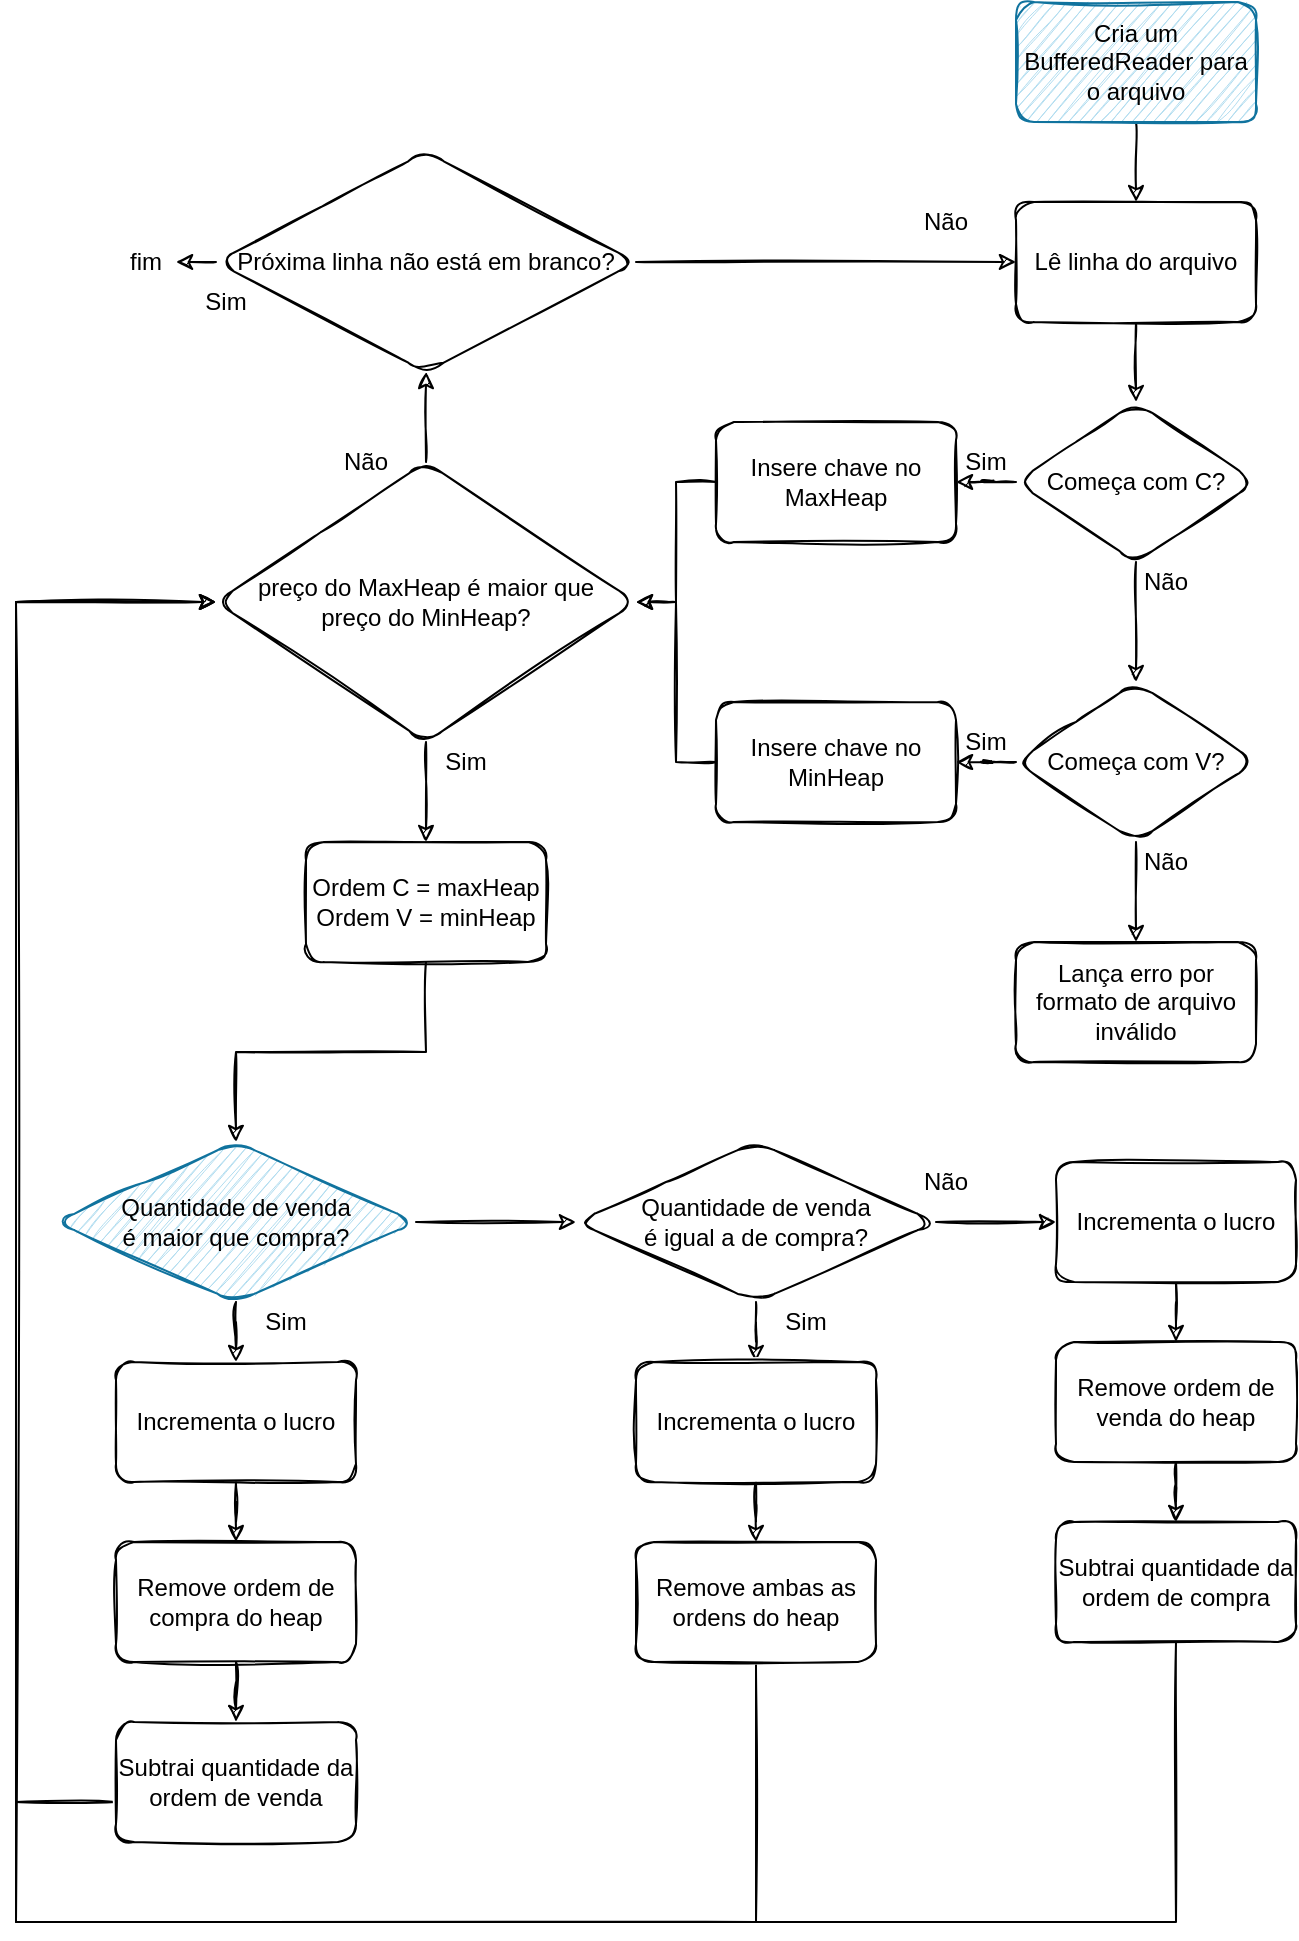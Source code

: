 <mxfile version="15.2.9" type="device"><diagram id="faGRJy0unKTVg0tes7JY" name="Page-1"><mxGraphModel dx="2844" dy="2579" grid="1" gridSize="10" guides="1" tooltips="1" connect="1" arrows="1" fold="1" page="1" pageScale="1" pageWidth="827" pageHeight="1169" math="0" shadow="0"><root><mxCell id="0"/><mxCell id="1" parent="0"/><mxCell id="V63vS7Lq3Imu5bakqd5Y-3" value="" style="edgeStyle=orthogonalEdgeStyle;orthogonalLoop=1;jettySize=auto;html=1;sketch=1;" parent="1" source="V63vS7Lq3Imu5bakqd5Y-1" target="V63vS7Lq3Imu5bakqd5Y-2" edge="1"><mxGeometry relative="1" as="geometry"/></mxCell><mxCell id="V63vS7Lq3Imu5bakqd5Y-1" value="Cria um BufferedReader para o arquivo" style="whiteSpace=wrap;html=1;sketch=1;rounded=1;fillColor=#b1ddf0;strokeColor=#10739e;" parent="1" vertex="1"><mxGeometry x="594" y="-1065" width="120" height="60" as="geometry"/></mxCell><mxCell id="V63vS7Lq3Imu5bakqd5Y-7" value="" style="edgeStyle=orthogonalEdgeStyle;orthogonalLoop=1;jettySize=auto;html=1;sketch=1;" parent="1" source="V63vS7Lq3Imu5bakqd5Y-2" target="V63vS7Lq3Imu5bakqd5Y-6" edge="1"><mxGeometry relative="1" as="geometry"/></mxCell><mxCell id="V63vS7Lq3Imu5bakqd5Y-2" value="Lê linha do arquivo" style="whiteSpace=wrap;html=1;sketch=1;rounded=1;" parent="1" vertex="1"><mxGeometry x="594" y="-965" width="120" height="60" as="geometry"/></mxCell><mxCell id="7KciTCpzyIG6FX7xjLMa-2" value="" style="edgeStyle=orthogonalEdgeStyle;orthogonalLoop=1;jettySize=auto;html=1;sketch=1;" edge="1" parent="1" source="V63vS7Lq3Imu5bakqd5Y-6" target="7KciTCpzyIG6FX7xjLMa-1"><mxGeometry relative="1" as="geometry"/></mxCell><mxCell id="7KciTCpzyIG6FX7xjLMa-4" value="" style="edgeStyle=orthogonalEdgeStyle;orthogonalLoop=1;jettySize=auto;html=1;sketch=1;" edge="1" parent="1" source="V63vS7Lq3Imu5bakqd5Y-6" target="7KciTCpzyIG6FX7xjLMa-3"><mxGeometry relative="1" as="geometry"/></mxCell><mxCell id="V63vS7Lq3Imu5bakqd5Y-6" value="Começa com C?" style="rhombus;whiteSpace=wrap;html=1;sketch=1;rounded=1;" parent="1" vertex="1"><mxGeometry x="594" y="-865" width="120" height="80" as="geometry"/></mxCell><mxCell id="7KciTCpzyIG6FX7xjLMa-6" value="" style="edgeStyle=orthogonalEdgeStyle;orthogonalLoop=1;jettySize=auto;html=1;sketch=1;" edge="1" parent="1" source="7KciTCpzyIG6FX7xjLMa-1" target="7KciTCpzyIG6FX7xjLMa-5"><mxGeometry relative="1" as="geometry"/></mxCell><mxCell id="7KciTCpzyIG6FX7xjLMa-8" value="" style="edgeStyle=orthogonalEdgeStyle;orthogonalLoop=1;jettySize=auto;html=1;sketch=1;" edge="1" parent="1" source="7KciTCpzyIG6FX7xjLMa-1" target="7KciTCpzyIG6FX7xjLMa-7"><mxGeometry relative="1" as="geometry"/></mxCell><mxCell id="7KciTCpzyIG6FX7xjLMa-1" value="Começa com V?" style="rhombus;whiteSpace=wrap;html=1;sketch=1;rounded=1;" vertex="1" parent="1"><mxGeometry x="594" y="-725" width="120" height="80" as="geometry"/></mxCell><mxCell id="7KciTCpzyIG6FX7xjLMa-17" value="" style="edgeStyle=orthogonalEdgeStyle;rounded=0;sketch=1;orthogonalLoop=1;jettySize=auto;html=1;" edge="1" parent="1" source="7KciTCpzyIG6FX7xjLMa-3" target="7KciTCpzyIG6FX7xjLMa-12"><mxGeometry relative="1" as="geometry"/></mxCell><mxCell id="7KciTCpzyIG6FX7xjLMa-3" value="Insere chave no MaxHeap" style="whiteSpace=wrap;html=1;sketch=1;rounded=1;" vertex="1" parent="1"><mxGeometry x="444" y="-855" width="120" height="60" as="geometry"/></mxCell><mxCell id="7KciTCpzyIG6FX7xjLMa-19" value="" style="edgeStyle=orthogonalEdgeStyle;rounded=0;sketch=1;orthogonalLoop=1;jettySize=auto;html=1;entryX=1;entryY=0.5;entryDx=0;entryDy=0;" edge="1" parent="1" source="7KciTCpzyIG6FX7xjLMa-5" target="7KciTCpzyIG6FX7xjLMa-12"><mxGeometry relative="1" as="geometry"><mxPoint x="394" y="-765" as="targetPoint"/></mxGeometry></mxCell><mxCell id="7KciTCpzyIG6FX7xjLMa-5" value="Insere chave no MinHeap" style="whiteSpace=wrap;html=1;sketch=1;rounded=1;" vertex="1" parent="1"><mxGeometry x="444" y="-715" width="120" height="60" as="geometry"/></mxCell><mxCell id="7KciTCpzyIG6FX7xjLMa-7" value="Lança erro por formato de arquivo inválido" style="whiteSpace=wrap;html=1;sketch=1;rounded=1;" vertex="1" parent="1"><mxGeometry x="594" y="-595" width="120" height="60" as="geometry"/></mxCell><mxCell id="7KciTCpzyIG6FX7xjLMa-15" value="" style="edgeStyle=orthogonalEdgeStyle;rounded=0;sketch=1;orthogonalLoop=1;jettySize=auto;html=1;" edge="1" parent="1" source="7KciTCpzyIG6FX7xjLMa-12" target="7KciTCpzyIG6FX7xjLMa-14"><mxGeometry relative="1" as="geometry"><mxPoint x="289" y="-695" as="sourcePoint"/></mxGeometry></mxCell><mxCell id="7KciTCpzyIG6FX7xjLMa-33" style="edgeStyle=orthogonalEdgeStyle;rounded=0;sketch=1;orthogonalLoop=1;jettySize=auto;html=1;entryX=0.5;entryY=1;entryDx=0;entryDy=0;" edge="1" parent="1" source="7KciTCpzyIG6FX7xjLMa-12" target="7KciTCpzyIG6FX7xjLMa-31"><mxGeometry relative="1" as="geometry"/></mxCell><mxCell id="7KciTCpzyIG6FX7xjLMa-12" value="preço do MaxHeap é maior que &lt;br&gt;preço do MinHeap?" style="rhombus;whiteSpace=wrap;html=1;sketch=1;rounded=1;" vertex="1" parent="1"><mxGeometry x="194" y="-835" width="210" height="140" as="geometry"/></mxCell><mxCell id="7KciTCpzyIG6FX7xjLMa-81" value="" style="edgeStyle=orthogonalEdgeStyle;rounded=0;sketch=1;orthogonalLoop=1;jettySize=auto;html=1;" edge="1" parent="1" source="7KciTCpzyIG6FX7xjLMa-14" target="7KciTCpzyIG6FX7xjLMa-41"><mxGeometry relative="1" as="geometry"/></mxCell><mxCell id="7KciTCpzyIG6FX7xjLMa-14" value="Ordem C = maxHeap&lt;br&gt;Ordem V = minHeap" style="whiteSpace=wrap;html=1;rounded=1;sketch=1;" vertex="1" parent="1"><mxGeometry x="239" y="-645" width="120" height="60" as="geometry"/></mxCell><mxCell id="7KciTCpzyIG6FX7xjLMa-23" value="Sim" style="text;html=1;strokeColor=none;fillColor=none;align=center;verticalAlign=middle;whiteSpace=wrap;rounded=0;sketch=1;" vertex="1" parent="1"><mxGeometry x="514" y="-845" width="130" height="20" as="geometry"/></mxCell><mxCell id="7KciTCpzyIG6FX7xjLMa-24" value="Sim" style="text;html=1;strokeColor=none;fillColor=none;align=center;verticalAlign=middle;whiteSpace=wrap;rounded=0;sketch=1;" vertex="1" parent="1"><mxGeometry x="514" y="-705" width="130" height="20" as="geometry"/></mxCell><mxCell id="7KciTCpzyIG6FX7xjLMa-25" value="Não" style="text;html=1;strokeColor=none;fillColor=none;align=center;verticalAlign=middle;whiteSpace=wrap;rounded=0;sketch=1;" vertex="1" parent="1"><mxGeometry x="204" y="-845" width="130" height="20" as="geometry"/></mxCell><mxCell id="7KciTCpzyIG6FX7xjLMa-29" value="Não" style="text;html=1;strokeColor=none;fillColor=none;align=center;verticalAlign=middle;whiteSpace=wrap;rounded=0;sketch=1;" vertex="1" parent="1"><mxGeometry x="604" y="-645" width="130" height="20" as="geometry"/></mxCell><mxCell id="7KciTCpzyIG6FX7xjLMa-30" value="Não" style="text;html=1;strokeColor=none;fillColor=none;align=center;verticalAlign=middle;whiteSpace=wrap;rounded=0;sketch=1;" vertex="1" parent="1"><mxGeometry x="604" y="-785" width="130" height="20" as="geometry"/></mxCell><mxCell id="7KciTCpzyIG6FX7xjLMa-32" value="" style="edgeStyle=orthogonalEdgeStyle;rounded=0;sketch=1;orthogonalLoop=1;jettySize=auto;html=1;" edge="1" parent="1" source="7KciTCpzyIG6FX7xjLMa-31" target="V63vS7Lq3Imu5bakqd5Y-2"><mxGeometry relative="1" as="geometry"/></mxCell><mxCell id="7KciTCpzyIG6FX7xjLMa-35" value="" style="edgeStyle=orthogonalEdgeStyle;rounded=0;sketch=1;orthogonalLoop=1;jettySize=auto;html=1;" edge="1" parent="1" source="7KciTCpzyIG6FX7xjLMa-31"><mxGeometry relative="1" as="geometry"><mxPoint x="174" y="-935" as="targetPoint"/></mxGeometry></mxCell><mxCell id="7KciTCpzyIG6FX7xjLMa-31" value="Próxima linha não está em branco?" style="rhombus;whiteSpace=wrap;html=1;sketch=1;rounded=1;" vertex="1" parent="1"><mxGeometry x="194" y="-990" width="210" height="110" as="geometry"/></mxCell><mxCell id="7KciTCpzyIG6FX7xjLMa-36" value="Sim" style="text;html=1;strokeColor=none;fillColor=none;align=center;verticalAlign=middle;whiteSpace=wrap;rounded=0;sketch=1;" vertex="1" parent="1"><mxGeometry x="134" y="-925" width="130" height="20" as="geometry"/></mxCell><mxCell id="7KciTCpzyIG6FX7xjLMa-37" value="Não" style="text;html=1;strokeColor=none;fillColor=none;align=center;verticalAlign=middle;whiteSpace=wrap;rounded=0;sketch=1;" vertex="1" parent="1"><mxGeometry x="494" y="-965" width="130" height="20" as="geometry"/></mxCell><mxCell id="7KciTCpzyIG6FX7xjLMa-43" value="" style="edgeStyle=orthogonalEdgeStyle;rounded=0;sketch=1;orthogonalLoop=1;jettySize=auto;html=1;" edge="1" parent="1" source="7KciTCpzyIG6FX7xjLMa-41" target="7KciTCpzyIG6FX7xjLMa-42"><mxGeometry relative="1" as="geometry"/></mxCell><mxCell id="7KciTCpzyIG6FX7xjLMa-52" value="" style="edgeStyle=orthogonalEdgeStyle;rounded=0;sketch=1;orthogonalLoop=1;jettySize=auto;html=1;" edge="1" parent="1" source="7KciTCpzyIG6FX7xjLMa-41" target="7KciTCpzyIG6FX7xjLMa-51"><mxGeometry relative="1" as="geometry"/></mxCell><mxCell id="7KciTCpzyIG6FX7xjLMa-41" value="Quantidade de venda &lt;br&gt;é maior que compra?" style="rhombus;whiteSpace=wrap;html=1;rounded=1;sketch=1;fillColor=#b1ddf0;strokeColor=#10739e;" vertex="1" parent="1"><mxGeometry x="114" y="-495" width="180" height="80" as="geometry"/></mxCell><mxCell id="7KciTCpzyIG6FX7xjLMa-45" value="" style="edgeStyle=orthogonalEdgeStyle;rounded=0;sketch=1;orthogonalLoop=1;jettySize=auto;html=1;" edge="1" parent="1" source="7KciTCpzyIG6FX7xjLMa-42" target="7KciTCpzyIG6FX7xjLMa-44"><mxGeometry relative="1" as="geometry"/></mxCell><mxCell id="7KciTCpzyIG6FX7xjLMa-42" value="Incrementa o lucro" style="whiteSpace=wrap;html=1;rounded=1;sketch=1;" vertex="1" parent="1"><mxGeometry x="144" y="-385" width="120" height="60" as="geometry"/></mxCell><mxCell id="7KciTCpzyIG6FX7xjLMa-47" value="" style="edgeStyle=orthogonalEdgeStyle;rounded=0;sketch=1;orthogonalLoop=1;jettySize=auto;html=1;" edge="1" parent="1" source="7KciTCpzyIG6FX7xjLMa-44" target="7KciTCpzyIG6FX7xjLMa-46"><mxGeometry relative="1" as="geometry"/></mxCell><mxCell id="7KciTCpzyIG6FX7xjLMa-44" value="Remove ordem de compra do heap" style="whiteSpace=wrap;html=1;rounded=1;sketch=1;" vertex="1" parent="1"><mxGeometry x="144" y="-295" width="120" height="60" as="geometry"/></mxCell><mxCell id="7KciTCpzyIG6FX7xjLMa-77" style="edgeStyle=orthogonalEdgeStyle;rounded=0;sketch=1;orthogonalLoop=1;jettySize=auto;html=1;entryX=0;entryY=0.5;entryDx=0;entryDy=0;" edge="1" parent="1" source="7KciTCpzyIG6FX7xjLMa-46" target="7KciTCpzyIG6FX7xjLMa-12"><mxGeometry relative="1" as="geometry"><mxPoint x="184" y="-755" as="targetPoint"/><Array as="points"><mxPoint x="94" y="-165"/><mxPoint x="94" y="-765"/></Array></mxGeometry></mxCell><mxCell id="7KciTCpzyIG6FX7xjLMa-46" value="Subtrai quantidade da ordem de venda" style="whiteSpace=wrap;html=1;rounded=1;sketch=1;" vertex="1" parent="1"><mxGeometry x="144" y="-205" width="120" height="60" as="geometry"/></mxCell><mxCell id="7KciTCpzyIG6FX7xjLMa-58" value="" style="edgeStyle=orthogonalEdgeStyle;rounded=0;sketch=1;orthogonalLoop=1;jettySize=auto;html=1;" edge="1" parent="1" source="7KciTCpzyIG6FX7xjLMa-51" target="7KciTCpzyIG6FX7xjLMa-54"><mxGeometry relative="1" as="geometry"/></mxCell><mxCell id="7KciTCpzyIG6FX7xjLMa-61" value="" style="edgeStyle=orthogonalEdgeStyle;rounded=0;sketch=1;orthogonalLoop=1;jettySize=auto;html=1;" edge="1" parent="1" source="7KciTCpzyIG6FX7xjLMa-51" target="7KciTCpzyIG6FX7xjLMa-63"><mxGeometry relative="1" as="geometry"><mxPoint x="664" y="-455" as="targetPoint"/></mxGeometry></mxCell><mxCell id="7KciTCpzyIG6FX7xjLMa-51" value="Quantidade de venda &lt;br&gt;é igual a de compra?" style="rhombus;whiteSpace=wrap;html=1;rounded=1;sketch=1;" vertex="1" parent="1"><mxGeometry x="374" y="-495" width="180" height="80" as="geometry"/></mxCell><mxCell id="7KciTCpzyIG6FX7xjLMa-53" value="" style="edgeStyle=orthogonalEdgeStyle;rounded=0;sketch=1;orthogonalLoop=1;jettySize=auto;html=1;" edge="1" parent="1" source="7KciTCpzyIG6FX7xjLMa-54" target="7KciTCpzyIG6FX7xjLMa-56"><mxGeometry relative="1" as="geometry"/></mxCell><mxCell id="7KciTCpzyIG6FX7xjLMa-54" value="Incrementa o lucro" style="whiteSpace=wrap;html=1;rounded=1;sketch=1;" vertex="1" parent="1"><mxGeometry x="404" y="-385" width="120" height="60" as="geometry"/></mxCell><mxCell id="7KciTCpzyIG6FX7xjLMa-84" style="edgeStyle=orthogonalEdgeStyle;rounded=0;sketch=1;orthogonalLoop=1;jettySize=auto;html=1;entryX=0;entryY=0.5;entryDx=0;entryDy=0;" edge="1" parent="1" source="7KciTCpzyIG6FX7xjLMa-56" target="7KciTCpzyIG6FX7xjLMa-12"><mxGeometry relative="1" as="geometry"><Array as="points"><mxPoint x="464" y="-105"/><mxPoint x="94" y="-105"/><mxPoint x="94" y="-765"/></Array></mxGeometry></mxCell><mxCell id="7KciTCpzyIG6FX7xjLMa-56" value="Remove ambas as ordens do heap" style="whiteSpace=wrap;html=1;rounded=1;sketch=1;" vertex="1" parent="1"><mxGeometry x="404" y="-295" width="120" height="60" as="geometry"/></mxCell><mxCell id="7KciTCpzyIG6FX7xjLMa-62" value="" style="edgeStyle=orthogonalEdgeStyle;rounded=0;sketch=1;orthogonalLoop=1;jettySize=auto;html=1;" edge="1" parent="1" source="7KciTCpzyIG6FX7xjLMa-63" target="7KciTCpzyIG6FX7xjLMa-65"><mxGeometry relative="1" as="geometry"/></mxCell><mxCell id="7KciTCpzyIG6FX7xjLMa-63" value="Incrementa o lucro" style="whiteSpace=wrap;html=1;rounded=1;sketch=1;" vertex="1" parent="1"><mxGeometry x="614" y="-485" width="120" height="60" as="geometry"/></mxCell><mxCell id="7KciTCpzyIG6FX7xjLMa-64" value="" style="edgeStyle=orthogonalEdgeStyle;rounded=0;sketch=1;orthogonalLoop=1;jettySize=auto;html=1;" edge="1" parent="1" source="7KciTCpzyIG6FX7xjLMa-65" target="7KciTCpzyIG6FX7xjLMa-66"><mxGeometry relative="1" as="geometry"/></mxCell><mxCell id="7KciTCpzyIG6FX7xjLMa-65" value="Remove ordem de venda do heap" style="whiteSpace=wrap;html=1;rounded=1;sketch=1;" vertex="1" parent="1"><mxGeometry x="614" y="-395" width="120" height="60" as="geometry"/></mxCell><mxCell id="7KciTCpzyIG6FX7xjLMa-85" style="edgeStyle=orthogonalEdgeStyle;rounded=0;sketch=1;orthogonalLoop=1;jettySize=auto;html=1;entryX=0;entryY=0.5;entryDx=0;entryDy=0;" edge="1" parent="1" source="7KciTCpzyIG6FX7xjLMa-66" target="7KciTCpzyIG6FX7xjLMa-12"><mxGeometry relative="1" as="geometry"><Array as="points"><mxPoint x="674" y="-105"/><mxPoint x="94" y="-105"/><mxPoint x="94" y="-765"/></Array></mxGeometry></mxCell><mxCell id="7KciTCpzyIG6FX7xjLMa-66" value="Subtrai quantidade da ordem de compra" style="whiteSpace=wrap;html=1;rounded=1;sketch=1;" vertex="1" parent="1"><mxGeometry x="614" y="-305" width="120" height="60" as="geometry"/></mxCell><mxCell id="7KciTCpzyIG6FX7xjLMa-67" value="Não" style="text;html=1;strokeColor=none;fillColor=none;align=center;verticalAlign=middle;whiteSpace=wrap;rounded=0;sketch=1;" vertex="1" parent="1"><mxGeometry x="494" y="-485" width="130" height="20" as="geometry"/></mxCell><mxCell id="7KciTCpzyIG6FX7xjLMa-71" value="Sim" style="text;html=1;strokeColor=none;fillColor=none;align=center;verticalAlign=middle;whiteSpace=wrap;rounded=0;sketch=1;" vertex="1" parent="1"><mxGeometry x="164" y="-415" width="130" height="20" as="geometry"/></mxCell><mxCell id="7KciTCpzyIG6FX7xjLMa-72" value="Sim" style="text;html=1;strokeColor=none;fillColor=none;align=center;verticalAlign=middle;whiteSpace=wrap;rounded=0;sketch=1;" vertex="1" parent="1"><mxGeometry x="424" y="-415" width="130" height="20" as="geometry"/></mxCell><mxCell id="7KciTCpzyIG6FX7xjLMa-74" value="Sim" style="text;html=1;strokeColor=none;fillColor=none;align=center;verticalAlign=middle;whiteSpace=wrap;rounded=0;sketch=1;" vertex="1" parent="1"><mxGeometry x="254" y="-695" width="130" height="20" as="geometry"/></mxCell><mxCell id="7KciTCpzyIG6FX7xjLMa-83" value="fim" style="text;html=1;strokeColor=none;fillColor=none;align=center;verticalAlign=middle;whiteSpace=wrap;rounded=0;sketch=1;" vertex="1" parent="1"><mxGeometry x="94" y="-945" width="130" height="20" as="geometry"/></mxCell></root></mxGraphModel></diagram></mxfile>